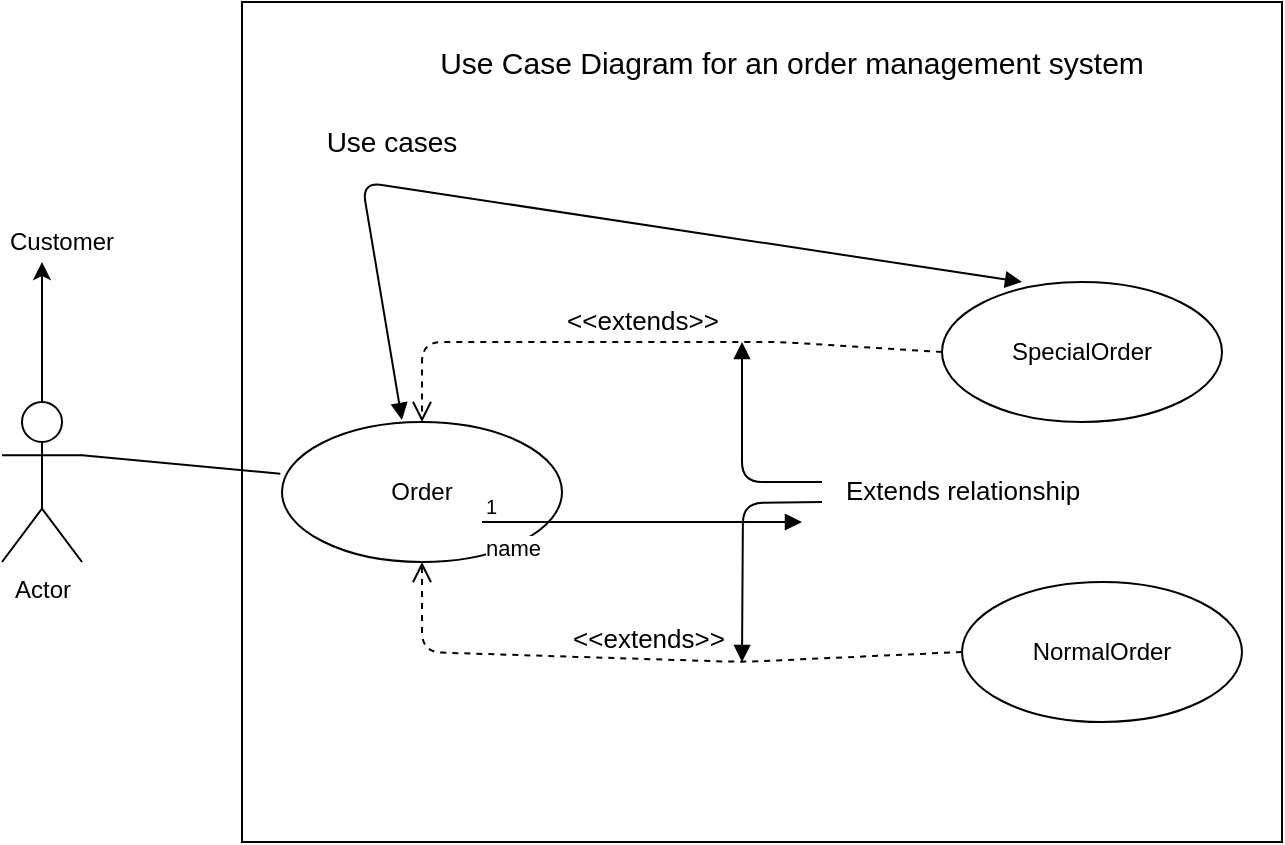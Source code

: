 <mxfile version="12.9.13" type="google"><diagram id="nHNafxmaSvVxCZkO-etH" name="Page-1"><mxGraphModel dx="1038" dy="536" grid="1" gridSize="10" guides="1" tooltips="1" connect="1" arrows="1" fold="1" page="1" pageScale="1" pageWidth="827" pageHeight="1169" math="0" shadow="0"><root><mxCell id="0"/><mxCell id="1" parent="0"/><mxCell id="oYMagyBaxnkAKzHdx-Gq-1" value="Order" style="ellipse;whiteSpace=wrap;html=1;" vertex="1" parent="1"><mxGeometry x="230" y="230" width="140" height="70" as="geometry"/></mxCell><mxCell id="oYMagyBaxnkAKzHdx-Gq-2" value="SpecialOrder" style="ellipse;whiteSpace=wrap;html=1;" vertex="1" parent="1"><mxGeometry x="560" y="160" width="140" height="70" as="geometry"/></mxCell><mxCell id="oYMagyBaxnkAKzHdx-Gq-3" value="NormalOrder" style="ellipse;whiteSpace=wrap;html=1;" vertex="1" parent="1"><mxGeometry x="570" y="310" width="140" height="70" as="geometry"/></mxCell><mxCell id="oYMagyBaxnkAKzHdx-Gq-4" value="&lt;font style=&quot;font-size: 13px&quot;&gt;&amp;lt;&amp;lt;extends&amp;gt;&amp;gt;&lt;/font&gt;" style="html=1;verticalAlign=bottom;endArrow=open;dashed=1;endSize=8;exitX=0;exitY=0.5;exitDx=0;exitDy=0;entryX=0.5;entryY=0;entryDx=0;entryDy=0;" edge="1" parent="1" source="oYMagyBaxnkAKzHdx-Gq-2" target="oYMagyBaxnkAKzHdx-Gq-1"><mxGeometry relative="1" as="geometry"><mxPoint x="450" y="280" as="sourcePoint"/><mxPoint x="370" y="280" as="targetPoint"/><Array as="points"><mxPoint x="480" y="190"/><mxPoint x="300" y="190"/></Array></mxGeometry></mxCell><mxCell id="oYMagyBaxnkAKzHdx-Gq-7" value="&lt;font style=&quot;font-size: 13px&quot;&gt;&amp;lt;&amp;lt;extends&amp;gt;&amp;gt;&lt;/font&gt;" style="html=1;verticalAlign=bottom;endArrow=open;dashed=1;endSize=8;entryX=0.5;entryY=1;entryDx=0;entryDy=0;exitX=0;exitY=0.5;exitDx=0;exitDy=0;" edge="1" parent="1" source="oYMagyBaxnkAKzHdx-Gq-3" target="oYMagyBaxnkAKzHdx-Gq-1"><mxGeometry relative="1" as="geometry"><mxPoint x="450" y="280" as="sourcePoint"/><mxPoint x="370" y="280" as="targetPoint"/><Array as="points"><mxPoint x="460" y="350"/><mxPoint x="300" y="345"/></Array></mxGeometry></mxCell><mxCell id="oYMagyBaxnkAKzHdx-Gq-8" value="&lt;font style=&quot;font-size: 13px&quot;&gt;Extends relationship&lt;/font&gt;" style="endArrow=block;endFill=1;html=1;edgeStyle=orthogonalEdgeStyle;align=left;verticalAlign=top;" edge="1" parent="1"><mxGeometry x="-0.091" y="-50" relative="1" as="geometry"><mxPoint x="500" y="260" as="sourcePoint"/><mxPoint x="460" y="190" as="targetPoint"/><Array as="points"><mxPoint x="500" y="260"/><mxPoint x="460" y="260"/></Array><mxPoint as="offset"/></mxGeometry></mxCell><mxCell id="oYMagyBaxnkAKzHdx-Gq-9" value="" style="resizable=0;html=1;align=left;verticalAlign=bottom;labelBackgroundColor=#ffffff;fontSize=10;" connectable="0" vertex="1" parent="oYMagyBaxnkAKzHdx-Gq-8"><mxGeometry x="-1" relative="1" as="geometry"/></mxCell><mxCell id="oYMagyBaxnkAKzHdx-Gq-10" value="" style="endArrow=block;endFill=1;html=1;edgeStyle=orthogonalEdgeStyle;align=left;verticalAlign=top;" edge="1" parent="1"><mxGeometry x="-1" relative="1" as="geometry"><mxPoint x="500" y="270" as="sourcePoint"/><mxPoint x="460" y="350" as="targetPoint"/></mxGeometry></mxCell><mxCell id="oYMagyBaxnkAKzHdx-Gq-11" value="" style="resizable=0;html=1;align=left;verticalAlign=bottom;labelBackgroundColor=#ffffff;fontSize=10;" connectable="0" vertex="1" parent="oYMagyBaxnkAKzHdx-Gq-10"><mxGeometry x="-1" relative="1" as="geometry"/></mxCell><mxCell id="oYMagyBaxnkAKzHdx-Gq-12" value="" style="endArrow=block;startArrow=block;endFill=1;startFill=1;html=1;entryX=0.286;entryY=0;entryDx=0;entryDy=0;entryPerimeter=0;" edge="1" parent="1" target="oYMagyBaxnkAKzHdx-Gq-2"><mxGeometry width="160" relative="1" as="geometry"><mxPoint x="290" y="229" as="sourcePoint"/><mxPoint x="490" y="280" as="targetPoint"/><Array as="points"><mxPoint x="270" y="110"/></Array></mxGeometry></mxCell><mxCell id="oYMagyBaxnkAKzHdx-Gq-13" value="&lt;font style=&quot;font-size: 14px&quot;&gt;Use cases&lt;/font&gt;" style="text;html=1;strokeColor=none;fillColor=none;align=center;verticalAlign=middle;whiteSpace=wrap;rounded=0;" vertex="1" parent="1"><mxGeometry x="250" y="80" width="70" height="20" as="geometry"/></mxCell><mxCell id="oYMagyBaxnkAKzHdx-Gq-15" value="&lt;font style=&quot;font-size: 15px&quot;&gt;Use Case Diagram for an order management system&lt;/font&gt;" style="text;html=1;strokeColor=none;fillColor=none;align=center;verticalAlign=middle;whiteSpace=wrap;rounded=0;" vertex="1" parent="1"><mxGeometry x="300" y="40" width="370" height="20" as="geometry"/></mxCell><mxCell id="oYMagyBaxnkAKzHdx-Gq-16" value="Actor" style="shape=umlActor;verticalLabelPosition=bottom;labelBackgroundColor=#ffffff;verticalAlign=top;html=1;outlineConnect=0;fillColor=none;gradientColor=#ffffff;" vertex="1" parent="1"><mxGeometry x="90" y="220" width="40" height="80" as="geometry"/></mxCell><mxCell id="oYMagyBaxnkAKzHdx-Gq-20" value="name" style="endArrow=block;endFill=1;html=1;edgeStyle=orthogonalEdgeStyle;align=left;verticalAlign=top;" edge="1" parent="1"><mxGeometry x="-1" relative="1" as="geometry"><mxPoint x="330" y="280" as="sourcePoint"/><mxPoint x="490" y="280" as="targetPoint"/></mxGeometry></mxCell><mxCell id="oYMagyBaxnkAKzHdx-Gq-21" value="1" style="resizable=0;html=1;align=left;verticalAlign=bottom;labelBackgroundColor=#ffffff;fontSize=10;" connectable="0" vertex="1" parent="oYMagyBaxnkAKzHdx-Gq-20"><mxGeometry x="-1" relative="1" as="geometry"/></mxCell><mxCell id="oYMagyBaxnkAKzHdx-Gq-22" value="" style="endArrow=none;html=1;exitX=1;exitY=0.333;exitDx=0;exitDy=0;exitPerimeter=0;entryX=-0.006;entryY=0.369;entryDx=0;entryDy=0;entryPerimeter=0;" edge="1" parent="1" source="oYMagyBaxnkAKzHdx-Gq-16" target="oYMagyBaxnkAKzHdx-Gq-1"><mxGeometry width="50" height="50" relative="1" as="geometry"><mxPoint x="390" y="300" as="sourcePoint"/><mxPoint x="440" y="250" as="targetPoint"/></mxGeometry></mxCell><mxCell id="oYMagyBaxnkAKzHdx-Gq-24" value="" style="rounded=0;whiteSpace=wrap;html=1;fillColor=none;gradientColor=#ffffff;" vertex="1" parent="1"><mxGeometry x="210" y="20" width="520" height="420" as="geometry"/></mxCell><mxCell id="oYMagyBaxnkAKzHdx-Gq-25" value="" style="endArrow=classic;html=1;exitX=0.5;exitY=0;exitDx=0;exitDy=0;exitPerimeter=0;" edge="1" parent="1" source="oYMagyBaxnkAKzHdx-Gq-16"><mxGeometry width="50" height="50" relative="1" as="geometry"><mxPoint x="440" y="300" as="sourcePoint"/><mxPoint x="110" y="150" as="targetPoint"/></mxGeometry></mxCell><mxCell id="oYMagyBaxnkAKzHdx-Gq-27" value="Customer" style="text;html=1;strokeColor=none;fillColor=none;align=center;verticalAlign=middle;whiteSpace=wrap;rounded=0;" vertex="1" parent="1"><mxGeometry x="100" y="130" width="40" height="20" as="geometry"/></mxCell></root></mxGraphModel></diagram></mxfile>